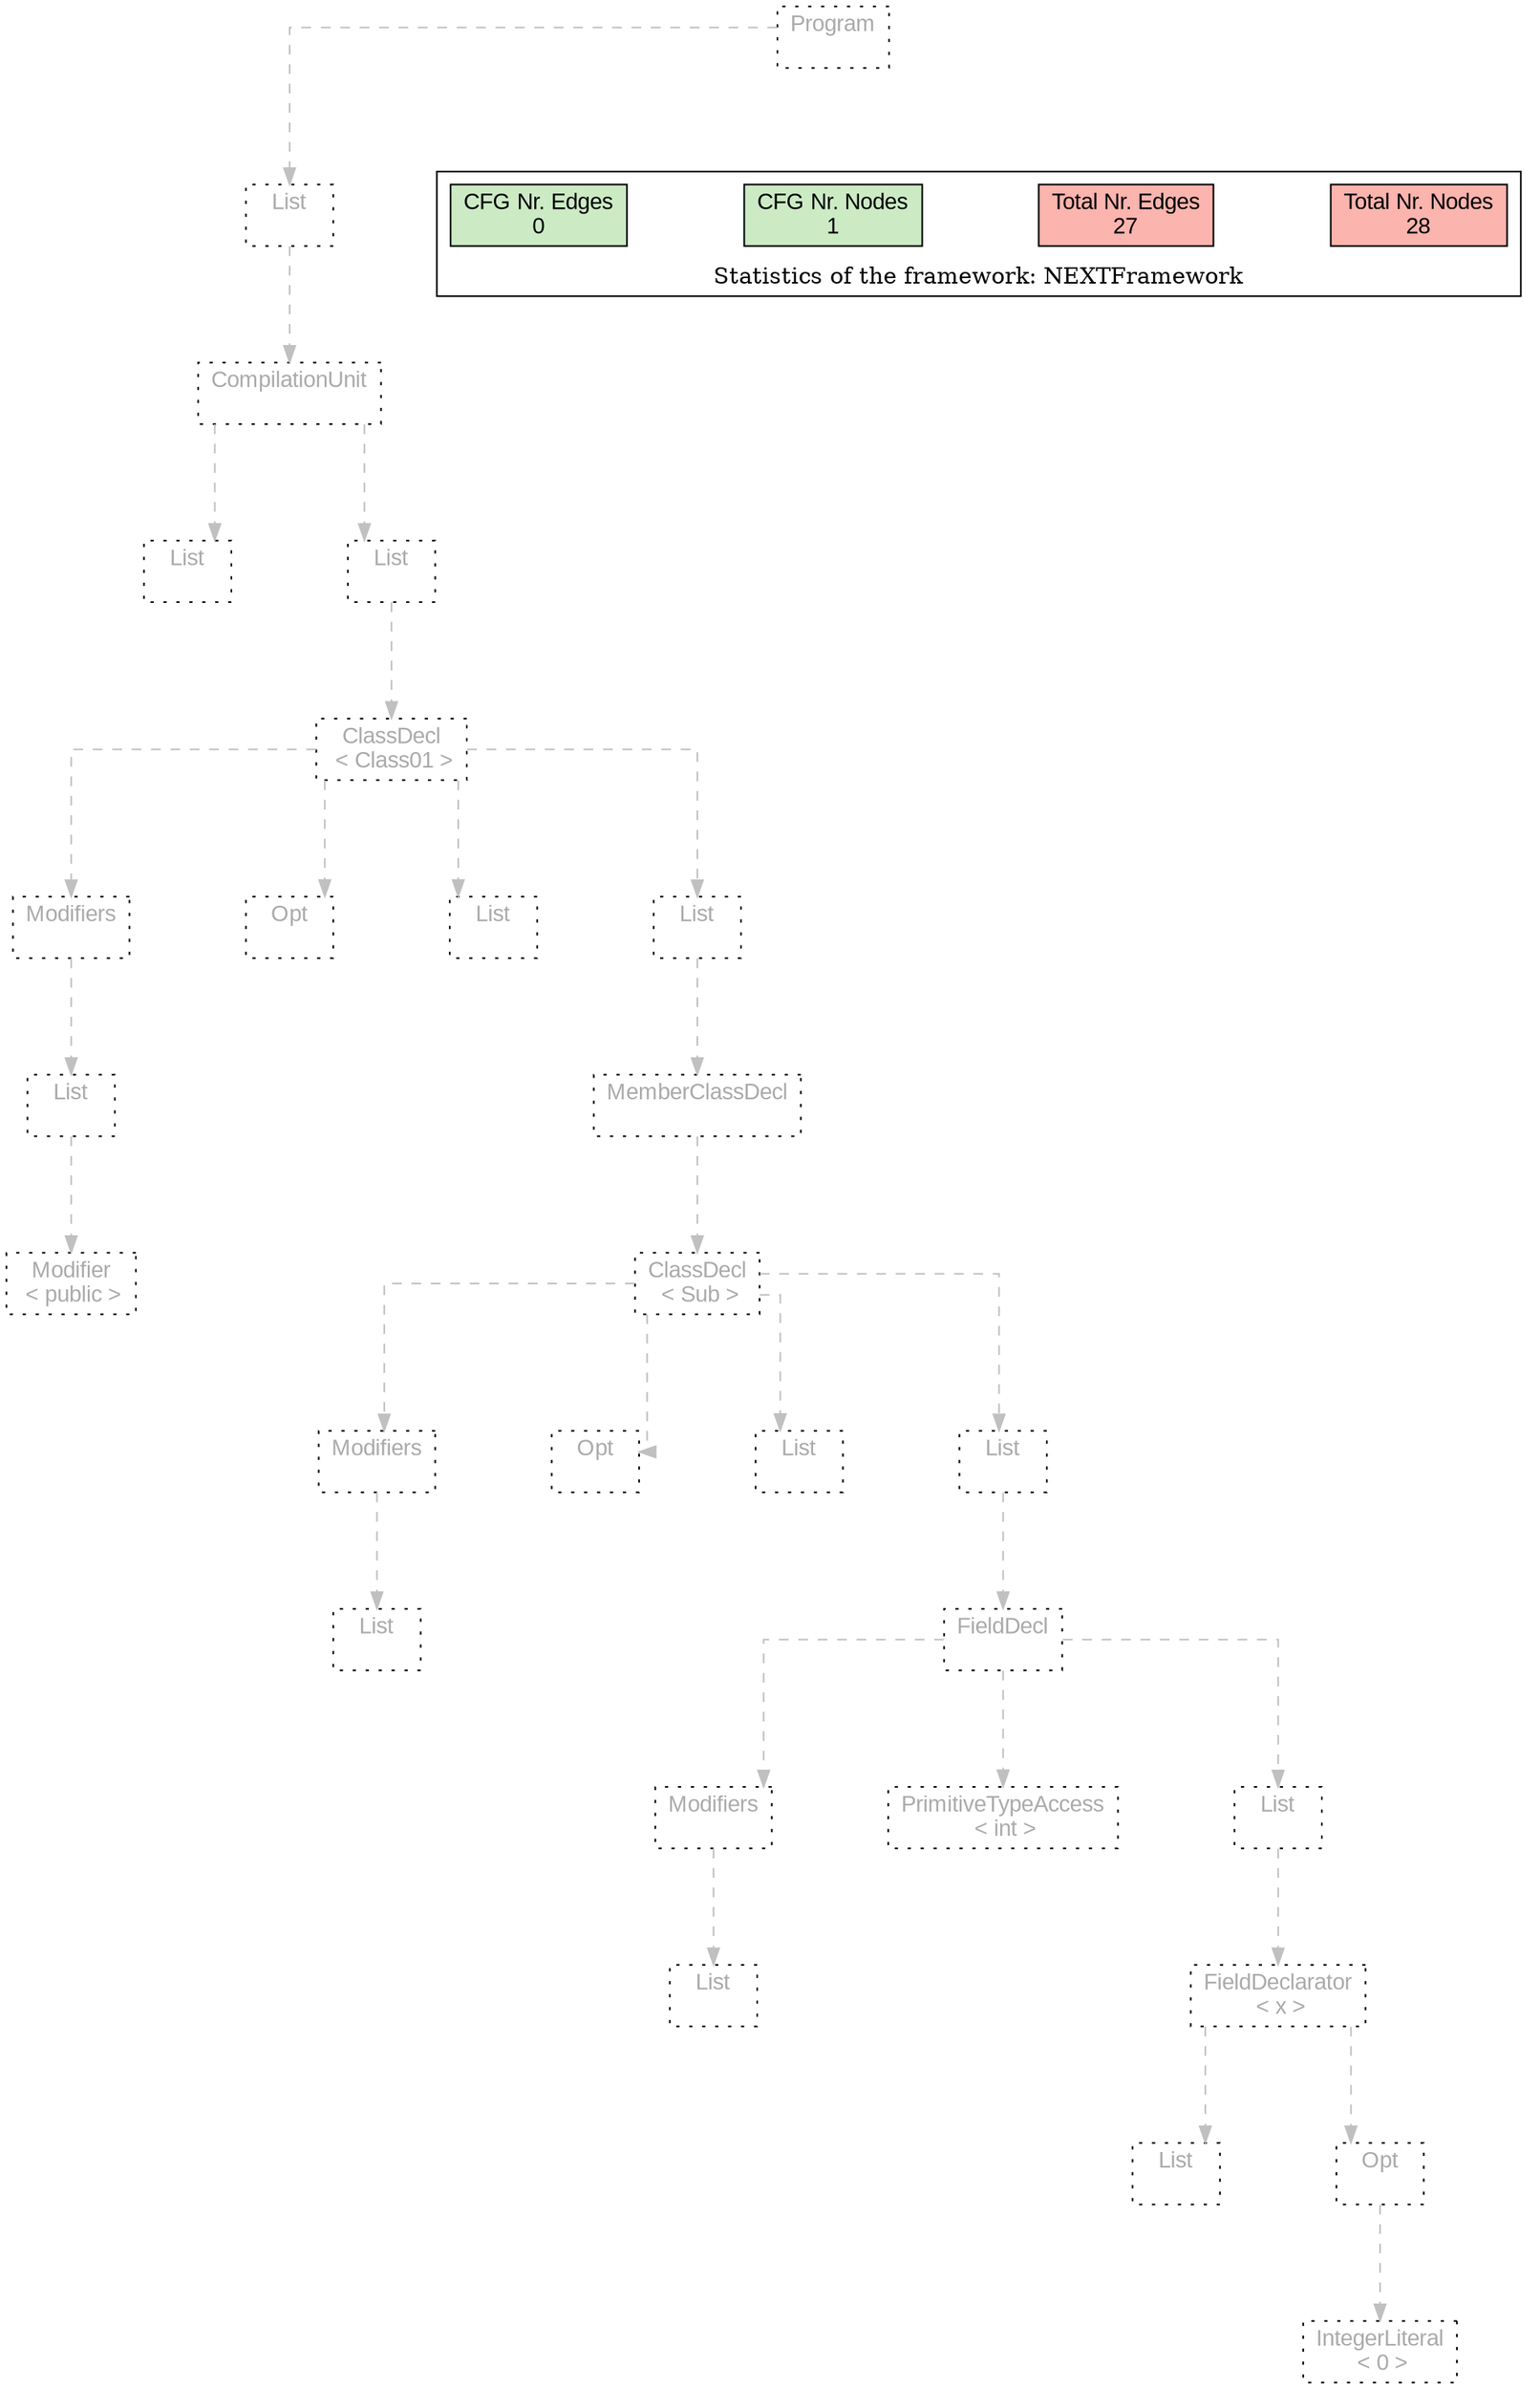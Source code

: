 digraph G {
graph [splines=ortho, nodesep="1", ranksep="1"]
node [shape=rect, fontname=Arial];
{ rank = same; "Program[0]"}
{ rank = same; "List[1]"}
{ rank = same; "CompilationUnit[2]"}
{ rank = same; "List[3]"; "List[4]"}
{ rank = same; "ClassDecl[5]"}
{ rank = same; "Modifiers[6]"; "Opt[9]"; "List[10]"; "List[11]"}
{ rank = same; "List[7]"; "MemberClassDecl[12]"}
{ rank = same; "Modifier[8]"; "ClassDecl[13]"}
{ rank = same; "Modifiers[14]"; "Opt[16]"; "List[17]"; "List[18]"}
{ rank = same; "List[15]"; "FieldDecl[19]"}
{ rank = same; "Modifiers[20]"; "PrimitiveTypeAccess[22]"; "List[23]"}
{ rank = same; "List[21]"; "FieldDeclarator[24]"}
{ rank = same; "List[25]"; "Opt[26]"}
{ rank = same; "IntegerLiteral[27]"}
"Program[0]" [label="Program\n ", style= dotted   fillcolor="#eeeeee" fontcolor="#aaaaaa"  ]
"List[1]" [label="List\n ", style= dotted   fillcolor="#eeeeee" fontcolor="#aaaaaa"  ]
"CompilationUnit[2]" [label="CompilationUnit\n ", style= dotted   fillcolor="#eeeeee" fontcolor="#aaaaaa"  ]
"List[3]" [label="List\n ", style= dotted   fillcolor="#eeeeee" fontcolor="#aaaaaa"  ]
"List[4]" [label="List\n ", style= dotted   fillcolor="#eeeeee" fontcolor="#aaaaaa"  ]
"ClassDecl[5]" [label="ClassDecl\n < Class01 >", style= dotted   fillcolor="#eeeeee" fontcolor="#aaaaaa"  ]
"Modifiers[6]" [label="Modifiers\n ", style= dotted   fillcolor="#eeeeee" fontcolor="#aaaaaa"  ]
"List[7]" [label="List\n ", style= dotted   fillcolor="#eeeeee" fontcolor="#aaaaaa"  ]
"Modifier[8]" [label="Modifier\n < public >", style= dotted   fillcolor="#eeeeee" fontcolor="#aaaaaa"  ]
"Opt[9]" [label="Opt\n ", style= dotted   fillcolor="#eeeeee" fontcolor="#aaaaaa"  ]
"List[10]" [label="List\n ", style= dotted   fillcolor="#eeeeee" fontcolor="#aaaaaa"  ]
"List[11]" [label="List\n ", style= dotted   fillcolor="#eeeeee" fontcolor="#aaaaaa"  ]
"MemberClassDecl[12]" [label="MemberClassDecl\n ", style= dotted   fillcolor="#eeeeee" fontcolor="#aaaaaa"  ]
"ClassDecl[13]" [label="ClassDecl\n < Sub >", style= dotted   fillcolor="#eeeeee" fontcolor="#aaaaaa"  ]
"Modifiers[14]" [label="Modifiers\n ", style= dotted   fillcolor="#eeeeee" fontcolor="#aaaaaa"  ]
"List[15]" [label="List\n ", style= dotted   fillcolor="#eeeeee" fontcolor="#aaaaaa"  ]
"Opt[16]" [label="Opt\n ", style= dotted   fillcolor="#eeeeee" fontcolor="#aaaaaa"  ]
"List[17]" [label="List\n ", style= dotted   fillcolor="#eeeeee" fontcolor="#aaaaaa"  ]
"List[18]" [label="List\n ", style= dotted   fillcolor="#eeeeee" fontcolor="#aaaaaa"  ]
"FieldDecl[19]" [label="FieldDecl\n ", style= dotted   fillcolor="#eeeeee" fontcolor="#aaaaaa"  ]
"Modifiers[20]" [label="Modifiers\n ", style= dotted   fillcolor="#eeeeee" fontcolor="#aaaaaa"  ]
"List[21]" [label="List\n ", style= dotted   fillcolor="#eeeeee" fontcolor="#aaaaaa"  ]
"PrimitiveTypeAccess[22]" [label="PrimitiveTypeAccess\n < int >", style= dotted   fillcolor="#eeeeee" fontcolor="#aaaaaa"  ]
"List[23]" [label="List\n ", style= dotted   fillcolor="#eeeeee" fontcolor="#aaaaaa"  ]
"FieldDeclarator[24]" [label="FieldDeclarator\n < x >", style= dotted   fillcolor="#eeeeee" fontcolor="#aaaaaa"  ]
"List[25]" [label="List\n ", style= dotted   fillcolor="#eeeeee" fontcolor="#aaaaaa"  ]
"Opt[26]" [label="Opt\n ", style= dotted   fillcolor="#eeeeee" fontcolor="#aaaaaa"  ]
"IntegerLiteral[27]" [label="IntegerLiteral\n < 0 >", style= dotted   fillcolor="#eeeeee" fontcolor="#aaaaaa"  ]
"CompilationUnit[2]" -> "List[3]" [style=dashed, color=gray]
"List[7]" -> "Modifier[8]" [style=dashed, color=gray]
"Modifiers[6]" -> "List[7]" [style=dashed, color=gray]
"ClassDecl[5]" -> "Modifiers[6]" [style=dashed, color=gray]
"ClassDecl[5]" -> "Opt[9]" [style=dashed, color=gray]
"ClassDecl[5]" -> "List[10]" [style=dashed, color=gray]
"Modifiers[14]" -> "List[15]" [style=dashed, color=gray]
"ClassDecl[13]" -> "Modifiers[14]" [style=dashed, color=gray]
"ClassDecl[13]" -> "Opt[16]" [style=dashed, color=gray]
"ClassDecl[13]" -> "List[17]" [style=dashed, color=gray]
"Modifiers[20]" -> "List[21]" [style=dashed, color=gray]
"FieldDecl[19]" -> "Modifiers[20]" [style=dashed, color=gray]
"FieldDecl[19]" -> "PrimitiveTypeAccess[22]" [style=dashed, color=gray]
"FieldDeclarator[24]" -> "List[25]" [style=dashed, color=gray]
"Opt[26]" -> "IntegerLiteral[27]" [style=dashed, color=gray]
"FieldDeclarator[24]" -> "Opt[26]" [style=dashed, color=gray]
"List[23]" -> "FieldDeclarator[24]" [style=dashed, color=gray]
"FieldDecl[19]" -> "List[23]" [style=dashed, color=gray]
"List[18]" -> "FieldDecl[19]" [style=dashed, color=gray]
"ClassDecl[13]" -> "List[18]" [style=dashed, color=gray]
"MemberClassDecl[12]" -> "ClassDecl[13]" [style=dashed, color=gray]
"List[11]" -> "MemberClassDecl[12]" [style=dashed, color=gray]
"ClassDecl[5]" -> "List[11]" [style=dashed, color=gray]
"List[4]" -> "ClassDecl[5]" [style=dashed, color=gray]
"CompilationUnit[2]" -> "List[4]" [style=dashed, color=gray]
"List[1]" -> "CompilationUnit[2]" [style=dashed, color=gray]
"Program[0]" -> "List[1]" [style=dashed, color=gray]
"List[3]" -> "List[4]" [style=invis]
"Modifiers[6]" -> "Opt[9]" -> "List[10]" -> "List[11]" [style=invis]
"Modifiers[14]" -> "Opt[16]" -> "List[17]" -> "List[18]" [style=invis]
"Modifiers[20]" -> "PrimitiveTypeAccess[22]" -> "List[23]" [style=invis]
"List[25]" -> "Opt[26]" [style=invis]

subgraph cluster_legend {
{node [style=filled, fillcolor=1, colorscheme="pastel13"]
Nodes [label="Total Nr. Nodes
28", fillcolor=1]
Edges [label="Total Nr. Edges
27", fillcolor=1]
NodesCFG [label="CFG Nr. Nodes
1", fillcolor=3]
EdgesCFG [label="CFG Nr. Edges
0", fillcolor=3]
Nodes-> "Program[0]" -> NodesCFG  [style="invis"]
Edges -> "Program[0]" ->EdgesCFG [style="invis"]}
label = "Statistics of the framework: NEXTFramework"
style="solid"
ranksep=0.05
nodesep=0.01
labelloc = b
len=2
}}